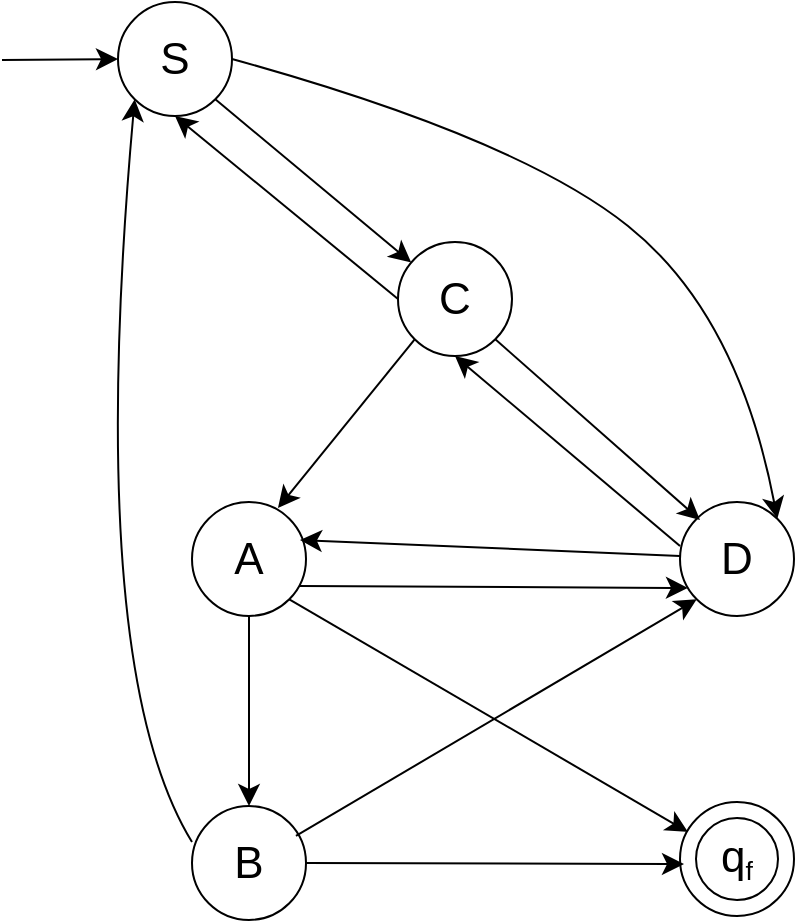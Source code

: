 <mxfile version="21.0.6" type="github">
  <diagram name="Page-1" id="8saAywyY5b6rUJdX81Al">
    <mxGraphModel dx="2250" dy="988" grid="0" gridSize="10" guides="1" tooltips="1" connect="1" arrows="1" fold="1" page="0" pageScale="1" pageWidth="850" pageHeight="1100" math="0" shadow="0">
      <root>
        <mxCell id="0" />
        <mxCell id="1" parent="0" />
        <mxCell id="5OpdW5CeZK_qTtSZ17dH-1" value="&lt;font style=&quot;font-size: 17px;&quot;&gt;&lt;font style=&quot;font-size: 18px;&quot;&gt;&lt;font style=&quot;font-size: 19px;&quot;&gt;&lt;font style=&quot;font-size: 20px;&quot;&gt;&lt;font style=&quot;font-size: 21px;&quot;&gt;&lt;font style=&quot;font-size: 22px;&quot;&gt;S&lt;/font&gt;&lt;/font&gt;&lt;/font&gt;&lt;/font&gt;&lt;/font&gt;&lt;/font&gt;" style="ellipse;whiteSpace=wrap;html=1;aspect=fixed;fontSize=16;" vertex="1" parent="1">
          <mxGeometry x="-839" y="-22" width="57" height="57" as="geometry" />
        </mxCell>
        <mxCell id="5OpdW5CeZK_qTtSZ17dH-2" value="&lt;font style=&quot;font-size: 17px;&quot;&gt;&lt;font style=&quot;font-size: 18px;&quot;&gt;&lt;font style=&quot;font-size: 19px;&quot;&gt;&lt;font style=&quot;font-size: 20px;&quot;&gt;&lt;font style=&quot;font-size: 21px;&quot;&gt;&lt;font style=&quot;font-size: 22px;&quot;&gt;C&lt;/font&gt;&lt;/font&gt;&lt;/font&gt;&lt;/font&gt;&lt;/font&gt;&lt;/font&gt;" style="ellipse;whiteSpace=wrap;html=1;aspect=fixed;fontSize=16;" vertex="1" parent="1">
          <mxGeometry x="-699" y="98" width="57" height="57" as="geometry" />
        </mxCell>
        <mxCell id="5OpdW5CeZK_qTtSZ17dH-3" value="" style="endArrow=classic;html=1;rounded=0;fontSize=12;startSize=8;endSize=8;curved=1;exitX=1;exitY=1;exitDx=0;exitDy=0;" edge="1" parent="1" source="5OpdW5CeZK_qTtSZ17dH-1" target="5OpdW5CeZK_qTtSZ17dH-2">
          <mxGeometry width="50" height="50" relative="1" as="geometry">
            <mxPoint x="-785" y="21" as="sourcePoint" />
            <mxPoint x="-693" y="111" as="targetPoint" />
          </mxGeometry>
        </mxCell>
        <mxCell id="5OpdW5CeZK_qTtSZ17dH-4" value="&lt;font style=&quot;font-size: 17px;&quot;&gt;&lt;font style=&quot;font-size: 18px;&quot;&gt;&lt;font style=&quot;font-size: 19px;&quot;&gt;&lt;font style=&quot;font-size: 20px;&quot;&gt;&lt;font style=&quot;font-size: 21px;&quot;&gt;&lt;font style=&quot;font-size: 22px;&quot;&gt;D&lt;/font&gt;&lt;/font&gt;&lt;/font&gt;&lt;/font&gt;&lt;/font&gt;&lt;/font&gt;" style="ellipse;whiteSpace=wrap;html=1;aspect=fixed;fontSize=16;" vertex="1" parent="1">
          <mxGeometry x="-558" y="228" width="57" height="57" as="geometry" />
        </mxCell>
        <mxCell id="5OpdW5CeZK_qTtSZ17dH-5" value="&lt;font style=&quot;font-size: 17px;&quot;&gt;&lt;font style=&quot;font-size: 18px;&quot;&gt;&lt;font style=&quot;font-size: 19px;&quot;&gt;&lt;font style=&quot;font-size: 20px;&quot;&gt;&lt;font style=&quot;font-size: 21px;&quot;&gt;&lt;font style=&quot;font-size: 22px;&quot;&gt;A&lt;/font&gt;&lt;/font&gt;&lt;/font&gt;&lt;/font&gt;&lt;/font&gt;&lt;/font&gt;" style="ellipse;whiteSpace=wrap;html=1;aspect=fixed;fontSize=16;" vertex="1" parent="1">
          <mxGeometry x="-802" y="228" width="57" height="57" as="geometry" />
        </mxCell>
        <mxCell id="5OpdW5CeZK_qTtSZ17dH-7" value="&lt;font style=&quot;font-size: 17px;&quot;&gt;&lt;font style=&quot;font-size: 18px;&quot;&gt;&lt;font style=&quot;font-size: 19px;&quot;&gt;&lt;font style=&quot;font-size: 20px;&quot;&gt;&lt;font style=&quot;font-size: 21px;&quot;&gt;&lt;font style=&quot;font-size: 22px;&quot;&gt;B&lt;/font&gt;&lt;/font&gt;&lt;/font&gt;&lt;/font&gt;&lt;/font&gt;&lt;/font&gt;" style="ellipse;whiteSpace=wrap;html=1;aspect=fixed;fontSize=16;" vertex="1" parent="1">
          <mxGeometry x="-802" y="380" width="57" height="57" as="geometry" />
        </mxCell>
        <mxCell id="5OpdW5CeZK_qTtSZ17dH-8" value="" style="endArrow=classic;html=1;rounded=0;fontSize=12;startSize=8;endSize=8;curved=1;exitX=1;exitY=1;exitDx=0;exitDy=0;" edge="1" parent="1" source="5OpdW5CeZK_qTtSZ17dH-2">
          <mxGeometry width="50" height="50" relative="1" as="geometry">
            <mxPoint x="-674" y="222" as="sourcePoint" />
            <mxPoint x="-548" y="237" as="targetPoint" />
          </mxGeometry>
        </mxCell>
        <mxCell id="5OpdW5CeZK_qTtSZ17dH-9" value="" style="endArrow=classic;html=1;rounded=0;fontSize=12;startSize=8;endSize=8;curved=1;exitX=0;exitY=1;exitDx=0;exitDy=0;entryX=0.754;entryY=0.053;entryDx=0;entryDy=0;entryPerimeter=0;" edge="1" parent="1" source="5OpdW5CeZK_qTtSZ17dH-2" target="5OpdW5CeZK_qTtSZ17dH-5">
          <mxGeometry width="50" height="50" relative="1" as="geometry">
            <mxPoint x="-674" y="222" as="sourcePoint" />
            <mxPoint x="-785" y="187" as="targetPoint" />
          </mxGeometry>
        </mxCell>
        <mxCell id="5OpdW5CeZK_qTtSZ17dH-10" value="" style="endArrow=classic;html=1;rounded=0;fontSize=12;startSize=8;endSize=8;curved=1;exitX=0.5;exitY=1;exitDx=0;exitDy=0;entryX=0.5;entryY=0;entryDx=0;entryDy=0;" edge="1" parent="1" source="5OpdW5CeZK_qTtSZ17dH-5" target="5OpdW5CeZK_qTtSZ17dH-7">
          <mxGeometry width="50" height="50" relative="1" as="geometry">
            <mxPoint x="-674" y="222" as="sourcePoint" />
            <mxPoint x="-752" y="359" as="targetPoint" />
          </mxGeometry>
        </mxCell>
        <mxCell id="5OpdW5CeZK_qTtSZ17dH-12" value="" style="ellipse;whiteSpace=wrap;html=1;aspect=fixed;fontSize=16;" vertex="1" parent="1">
          <mxGeometry x="-558" y="378" width="57" height="57" as="geometry" />
        </mxCell>
        <mxCell id="5OpdW5CeZK_qTtSZ17dH-13" value="&lt;font style=&quot;font-size: 17px;&quot;&gt;&lt;font style=&quot;font-size: 18px;&quot;&gt;&lt;font style=&quot;font-size: 19px;&quot;&gt;&lt;font style=&quot;font-size: 20px;&quot;&gt;&lt;font style=&quot;font-size: 21px;&quot;&gt;&lt;font style=&quot;font-size: 22px;&quot;&gt;q&lt;/font&gt;&lt;/font&gt;&lt;/font&gt;&lt;/font&gt;&lt;/font&gt;&lt;/font&gt;&lt;sub&gt;f&lt;/sub&gt;" style="ellipse;whiteSpace=wrap;html=1;aspect=fixed;fontSize=16;" vertex="1" parent="1">
          <mxGeometry x="-550" y="386" width="41" height="41" as="geometry" />
        </mxCell>
        <mxCell id="5OpdW5CeZK_qTtSZ17dH-14" value="" style="endArrow=classic;html=1;rounded=0;fontSize=12;startSize=8;endSize=8;curved=1;exitX=1;exitY=1;exitDx=0;exitDy=0;entryX=0.07;entryY=0.263;entryDx=0;entryDy=0;entryPerimeter=0;" edge="1" parent="1" source="5OpdW5CeZK_qTtSZ17dH-5" target="5OpdW5CeZK_qTtSZ17dH-12">
          <mxGeometry width="50" height="50" relative="1" as="geometry">
            <mxPoint x="-710" y="222" as="sourcePoint" />
            <mxPoint x="-589" y="354" as="targetPoint" />
          </mxGeometry>
        </mxCell>
        <mxCell id="5OpdW5CeZK_qTtSZ17dH-15" value="" style="endArrow=classic;html=1;rounded=0;fontSize=12;startSize=8;endSize=8;curved=1;exitX=0.912;exitY=0.263;exitDx=0;exitDy=0;exitPerimeter=0;entryX=0;entryY=1;entryDx=0;entryDy=0;" edge="1" parent="1" source="5OpdW5CeZK_qTtSZ17dH-7" target="5OpdW5CeZK_qTtSZ17dH-4">
          <mxGeometry width="50" height="50" relative="1" as="geometry">
            <mxPoint x="-710" y="222" as="sourcePoint" />
            <mxPoint x="-660" y="172" as="targetPoint" />
          </mxGeometry>
        </mxCell>
        <mxCell id="5OpdW5CeZK_qTtSZ17dH-16" value="" style="endArrow=classic;html=1;rounded=0;fontSize=12;startSize=8;endSize=8;curved=1;entryX=0.07;entryY=0.754;entryDx=0;entryDy=0;entryPerimeter=0;exitX=0.947;exitY=0.737;exitDx=0;exitDy=0;exitPerimeter=0;" edge="1" parent="1" source="5OpdW5CeZK_qTtSZ17dH-5" target="5OpdW5CeZK_qTtSZ17dH-4">
          <mxGeometry width="50" height="50" relative="1" as="geometry">
            <mxPoint x="-710" y="222" as="sourcePoint" />
            <mxPoint x="-660" y="172" as="targetPoint" />
          </mxGeometry>
        </mxCell>
        <mxCell id="5OpdW5CeZK_qTtSZ17dH-17" value="" style="endArrow=classic;html=1;rounded=0;fontSize=12;startSize=8;endSize=8;curved=1;exitX=0;exitY=0.474;exitDx=0;exitDy=0;exitPerimeter=0;entryX=0.947;entryY=0.333;entryDx=0;entryDy=0;entryPerimeter=0;" edge="1" parent="1" source="5OpdW5CeZK_qTtSZ17dH-4" target="5OpdW5CeZK_qTtSZ17dH-5">
          <mxGeometry width="50" height="50" relative="1" as="geometry">
            <mxPoint x="-710" y="222" as="sourcePoint" />
            <mxPoint x="-660" y="172" as="targetPoint" />
          </mxGeometry>
        </mxCell>
        <mxCell id="5OpdW5CeZK_qTtSZ17dH-18" value="" style="endArrow=classic;html=1;rounded=0;fontSize=12;startSize=8;endSize=8;curved=1;exitX=1;exitY=0.5;exitDx=0;exitDy=0;" edge="1" parent="1" source="5OpdW5CeZK_qTtSZ17dH-7">
          <mxGeometry width="50" height="50" relative="1" as="geometry">
            <mxPoint x="-710" y="222" as="sourcePoint" />
            <mxPoint x="-556" y="409" as="targetPoint" />
          </mxGeometry>
        </mxCell>
        <mxCell id="5OpdW5CeZK_qTtSZ17dH-24" value="" style="curved=1;endArrow=classic;html=1;rounded=0;fontSize=12;startSize=8;endSize=8;exitX=1;exitY=0.5;exitDx=0;exitDy=0;entryX=1;entryY=0;entryDx=0;entryDy=0;" edge="1" parent="1" source="5OpdW5CeZK_qTtSZ17dH-1" target="5OpdW5CeZK_qTtSZ17dH-4">
          <mxGeometry width="50" height="50" relative="1" as="geometry">
            <mxPoint x="-678" y="201" as="sourcePoint" />
            <mxPoint x="-628" y="151" as="targetPoint" />
            <Array as="points">
              <mxPoint x="-639" y="46" />
              <mxPoint x="-529" y="134" />
            </Array>
          </mxGeometry>
        </mxCell>
        <mxCell id="5OpdW5CeZK_qTtSZ17dH-25" value="" style="curved=1;endArrow=classic;html=1;rounded=0;fontSize=12;startSize=8;endSize=8;entryX=0;entryY=1;entryDx=0;entryDy=0;exitX=0;exitY=0.316;exitDx=0;exitDy=0;exitPerimeter=0;" edge="1" parent="1" source="5OpdW5CeZK_qTtSZ17dH-7" target="5OpdW5CeZK_qTtSZ17dH-1">
          <mxGeometry width="50" height="50" relative="1" as="geometry">
            <mxPoint x="-779" y="198" as="sourcePoint" />
            <mxPoint x="-729" y="148" as="targetPoint" />
            <Array as="points">
              <mxPoint x="-856" y="310" />
            </Array>
          </mxGeometry>
        </mxCell>
        <mxCell id="5OpdW5CeZK_qTtSZ17dH-26" value="" style="endArrow=classic;html=1;rounded=0;fontSize=12;startSize=8;endSize=8;curved=1;entryX=0.5;entryY=1;entryDx=0;entryDy=0;exitX=0;exitY=0.5;exitDx=0;exitDy=0;" edge="1" parent="1" source="5OpdW5CeZK_qTtSZ17dH-2" target="5OpdW5CeZK_qTtSZ17dH-1">
          <mxGeometry width="50" height="50" relative="1" as="geometry">
            <mxPoint x="-666" y="198" as="sourcePoint" />
            <mxPoint x="-616" y="148" as="targetPoint" />
          </mxGeometry>
        </mxCell>
        <mxCell id="5OpdW5CeZK_qTtSZ17dH-27" value="" style="endArrow=classic;html=1;rounded=0;fontSize=12;startSize=8;endSize=8;curved=1;entryX=0.5;entryY=1;entryDx=0;entryDy=0;" edge="1" parent="1" target="5OpdW5CeZK_qTtSZ17dH-2">
          <mxGeometry width="50" height="50" relative="1" as="geometry">
            <mxPoint x="-558" y="250" as="sourcePoint" />
            <mxPoint x="-616" y="148" as="targetPoint" />
          </mxGeometry>
        </mxCell>
        <mxCell id="5OpdW5CeZK_qTtSZ17dH-29" value="" style="endArrow=classic;html=1;rounded=0;fontSize=12;startSize=8;endSize=8;curved=1;entryX=0;entryY=0.5;entryDx=0;entryDy=0;" edge="1" parent="1" target="5OpdW5CeZK_qTtSZ17dH-1">
          <mxGeometry width="50" height="50" relative="1" as="geometry">
            <mxPoint x="-897" y="7" as="sourcePoint" />
            <mxPoint x="-812" y="148" as="targetPoint" />
          </mxGeometry>
        </mxCell>
      </root>
    </mxGraphModel>
  </diagram>
</mxfile>
